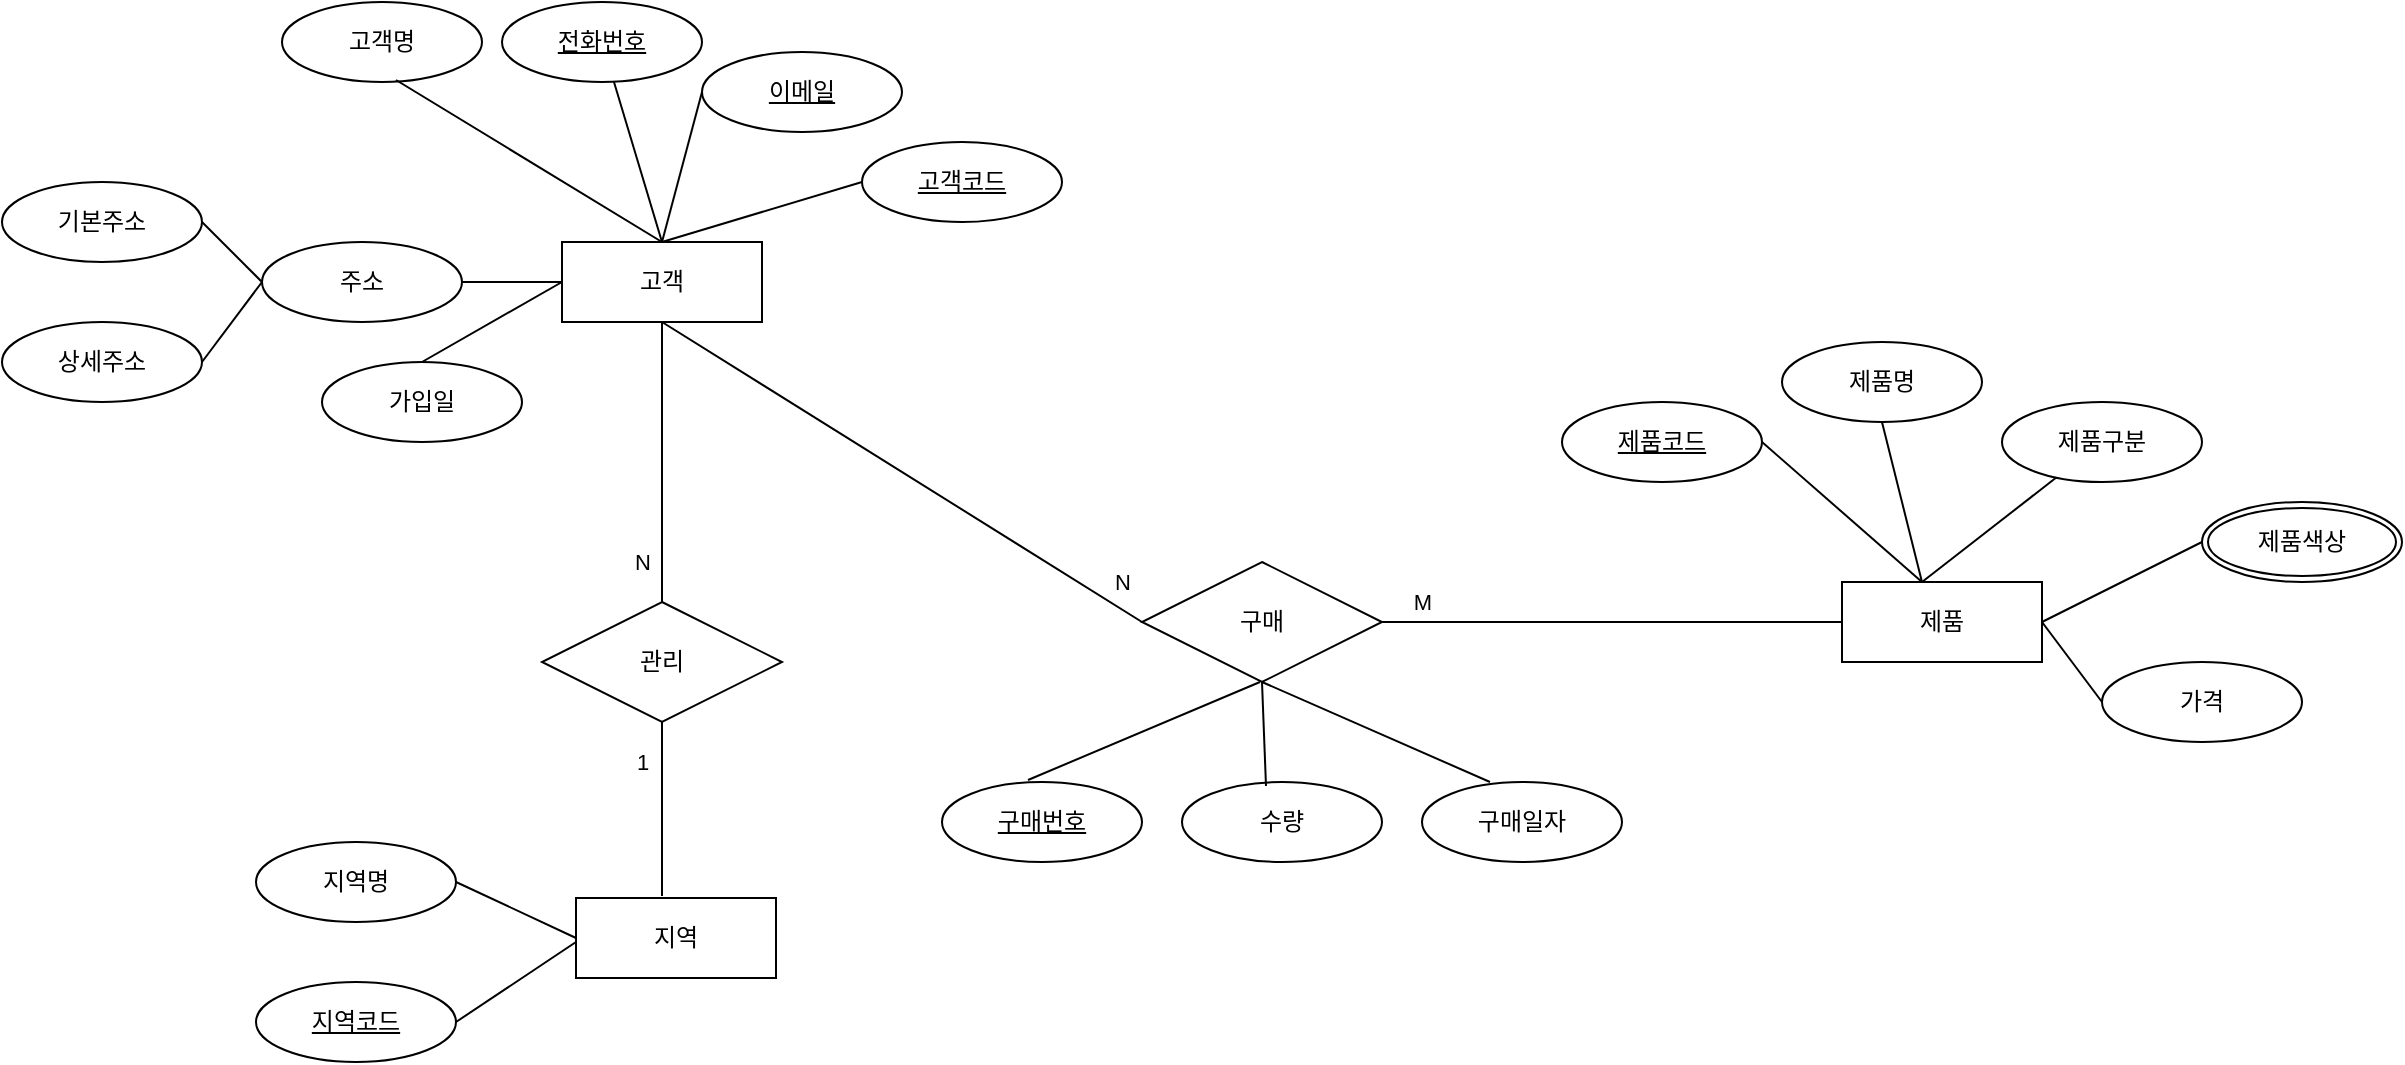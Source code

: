 <mxfile version="24.2.1" type="github" pages="2">
  <diagram name="페이지-1" id="1aPYO_RIB30yZhZSaLx6">
    <mxGraphModel dx="1362" dy="746" grid="1" gridSize="10" guides="1" tooltips="1" connect="1" arrows="1" fold="1" page="1" pageScale="1" pageWidth="827" pageHeight="1169" math="0" shadow="0">
      <root>
        <mxCell id="0" />
        <mxCell id="1" parent="0" />
        <mxCell id="HR3M8qsXZiuAjFGRO_up-1" value="고객" style="whiteSpace=wrap;html=1;align=center;" vertex="1" parent="1">
          <mxGeometry x="340" y="640" width="100" height="40" as="geometry" />
        </mxCell>
        <mxCell id="HR3M8qsXZiuAjFGRO_up-2" value="고객명" style="ellipse;whiteSpace=wrap;html=1;align=center;" vertex="1" parent="1">
          <mxGeometry x="200" y="520" width="100" height="40" as="geometry" />
        </mxCell>
        <mxCell id="HR3M8qsXZiuAjFGRO_up-3" value="" style="endArrow=none;html=1;rounded=0;exitX=0.57;exitY=0.975;exitDx=0;exitDy=0;exitPerimeter=0;" edge="1" parent="1" source="HR3M8qsXZiuAjFGRO_up-2">
          <mxGeometry relative="1" as="geometry">
            <mxPoint x="500" y="680" as="sourcePoint" />
            <mxPoint x="390" y="640" as="targetPoint" />
          </mxGeometry>
        </mxCell>
        <mxCell id="HR3M8qsXZiuAjFGRO_up-4" value="전화번호" style="ellipse;whiteSpace=wrap;html=1;align=center;fontStyle=4;" vertex="1" parent="1">
          <mxGeometry x="310" y="520" width="100" height="40" as="geometry" />
        </mxCell>
        <mxCell id="HR3M8qsXZiuAjFGRO_up-5" value="" style="endArrow=none;html=1;rounded=0;entryX=0.5;entryY=0;entryDx=0;entryDy=0;" edge="1" parent="1" source="HR3M8qsXZiuAjFGRO_up-4" target="HR3M8qsXZiuAjFGRO_up-1">
          <mxGeometry relative="1" as="geometry">
            <mxPoint x="367" y="594" as="sourcePoint" />
            <mxPoint x="391" y="650" as="targetPoint" />
          </mxGeometry>
        </mxCell>
        <mxCell id="HR3M8qsXZiuAjFGRO_up-6" value="이메일" style="ellipse;whiteSpace=wrap;html=1;align=center;fontStyle=4;" vertex="1" parent="1">
          <mxGeometry x="410" y="545" width="100" height="40" as="geometry" />
        </mxCell>
        <mxCell id="HR3M8qsXZiuAjFGRO_up-7" value="" style="endArrow=none;html=1;rounded=0;exitX=0;exitY=0.5;exitDx=0;exitDy=0;" edge="1" parent="1" source="HR3M8qsXZiuAjFGRO_up-6">
          <mxGeometry relative="1" as="geometry">
            <mxPoint x="426" y="614" as="sourcePoint" />
            <mxPoint x="390" y="640" as="targetPoint" />
          </mxGeometry>
        </mxCell>
        <mxCell id="HR3M8qsXZiuAjFGRO_up-8" value="고객코드" style="ellipse;whiteSpace=wrap;html=1;align=center;fontStyle=4;" vertex="1" parent="1">
          <mxGeometry x="490" y="590" width="100" height="40" as="geometry" />
        </mxCell>
        <mxCell id="HR3M8qsXZiuAjFGRO_up-9" value="" style="endArrow=none;html=1;rounded=0;entryX=0.5;entryY=0;entryDx=0;entryDy=0;exitX=0;exitY=0.5;exitDx=0;exitDy=0;" edge="1" parent="1" source="HR3M8qsXZiuAjFGRO_up-8" target="HR3M8qsXZiuAjFGRO_up-1">
          <mxGeometry relative="1" as="geometry">
            <mxPoint x="490" y="620" as="sourcePoint" />
            <mxPoint x="416" y="649" as="targetPoint" />
          </mxGeometry>
        </mxCell>
        <mxCell id="HR3M8qsXZiuAjFGRO_up-10" value="주소" style="ellipse;whiteSpace=wrap;html=1;align=center;" vertex="1" parent="1">
          <mxGeometry x="190" y="640" width="100" height="40" as="geometry" />
        </mxCell>
        <mxCell id="HR3M8qsXZiuAjFGRO_up-11" value="" style="endArrow=none;html=1;rounded=0;exitX=1;exitY=0.5;exitDx=0;exitDy=0;entryX=0;entryY=0.5;entryDx=0;entryDy=0;" edge="1" parent="1" source="HR3M8qsXZiuAjFGRO_up-10" target="HR3M8qsXZiuAjFGRO_up-1">
          <mxGeometry relative="1" as="geometry">
            <mxPoint x="337" y="614" as="sourcePoint" />
            <mxPoint x="378" y="650" as="targetPoint" />
          </mxGeometry>
        </mxCell>
        <mxCell id="HR3M8qsXZiuAjFGRO_up-12" value="기본주소" style="ellipse;whiteSpace=wrap;html=1;align=center;" vertex="1" parent="1">
          <mxGeometry x="60" y="610" width="100" height="40" as="geometry" />
        </mxCell>
        <mxCell id="HR3M8qsXZiuAjFGRO_up-13" value="상세주소" style="ellipse;whiteSpace=wrap;html=1;align=center;" vertex="1" parent="1">
          <mxGeometry x="60" y="680" width="100" height="40" as="geometry" />
        </mxCell>
        <mxCell id="HR3M8qsXZiuAjFGRO_up-14" value="" style="endArrow=none;html=1;rounded=0;entryX=0;entryY=0.5;entryDx=0;entryDy=0;exitX=1;exitY=0.5;exitDx=0;exitDy=0;" edge="1" parent="1" source="HR3M8qsXZiuAjFGRO_up-13" target="HR3M8qsXZiuAjFGRO_up-10">
          <mxGeometry relative="1" as="geometry">
            <mxPoint x="120" y="710" as="sourcePoint" />
            <mxPoint x="200" y="660" as="targetPoint" />
          </mxGeometry>
        </mxCell>
        <mxCell id="HR3M8qsXZiuAjFGRO_up-15" value="" style="endArrow=none;html=1;rounded=0;exitX=1;exitY=0.5;exitDx=0;exitDy=0;" edge="1" parent="1" source="HR3M8qsXZiuAjFGRO_up-12">
          <mxGeometry relative="1" as="geometry">
            <mxPoint x="170" y="650" as="sourcePoint" />
            <mxPoint x="190" y="660" as="targetPoint" />
          </mxGeometry>
        </mxCell>
        <mxCell id="HR3M8qsXZiuAjFGRO_up-17" value="가입일" style="ellipse;whiteSpace=wrap;html=1;align=center;" vertex="1" parent="1">
          <mxGeometry x="220" y="700" width="100" height="40" as="geometry" />
        </mxCell>
        <mxCell id="HR3M8qsXZiuAjFGRO_up-18" value="" style="endArrow=none;html=1;rounded=0;exitX=0.5;exitY=0;exitDx=0;exitDy=0;" edge="1" parent="1" source="HR3M8qsXZiuAjFGRO_up-17">
          <mxGeometry relative="1" as="geometry">
            <mxPoint x="300" y="670" as="sourcePoint" />
            <mxPoint x="340" y="660" as="targetPoint" />
          </mxGeometry>
        </mxCell>
        <mxCell id="HR3M8qsXZiuAjFGRO_up-21" value="지역" style="whiteSpace=wrap;html=1;align=center;" vertex="1" parent="1">
          <mxGeometry x="347" y="968" width="100" height="40" as="geometry" />
        </mxCell>
        <mxCell id="HR3M8qsXZiuAjFGRO_up-22" value="지역명" style="ellipse;whiteSpace=wrap;html=1;align=center;" vertex="1" parent="1">
          <mxGeometry x="187" y="940" width="100" height="40" as="geometry" />
        </mxCell>
        <mxCell id="HR3M8qsXZiuAjFGRO_up-23" value="" style="endArrow=none;html=1;rounded=0;exitX=0;exitY=0.5;exitDx=0;exitDy=0;entryX=1;entryY=0.5;entryDx=0;entryDy=0;" edge="1" parent="1" source="HR3M8qsXZiuAjFGRO_up-21" target="HR3M8qsXZiuAjFGRO_up-22">
          <mxGeometry relative="1" as="geometry">
            <mxPoint x="436" y="860" as="sourcePoint" />
            <mxPoint x="417" y="810" as="targetPoint" />
          </mxGeometry>
        </mxCell>
        <mxCell id="HR3M8qsXZiuAjFGRO_up-24" value="지역코드" style="ellipse;whiteSpace=wrap;html=1;align=center;fontStyle=4;" vertex="1" parent="1">
          <mxGeometry x="187" y="1010" width="100" height="40" as="geometry" />
        </mxCell>
        <mxCell id="HR3M8qsXZiuAjFGRO_up-25" value="" style="endArrow=none;html=1;rounded=0;entryX=1;entryY=0.5;entryDx=0;entryDy=0;" edge="1" parent="1" target="HR3M8qsXZiuAjFGRO_up-24">
          <mxGeometry relative="1" as="geometry">
            <mxPoint x="347" y="990" as="sourcePoint" />
            <mxPoint x="277" y="1030" as="targetPoint" />
          </mxGeometry>
        </mxCell>
        <mxCell id="HR3M8qsXZiuAjFGRO_up-26" value="제품" style="whiteSpace=wrap;html=1;align=center;" vertex="1" parent="1">
          <mxGeometry x="980" y="810" width="100" height="40" as="geometry" />
        </mxCell>
        <mxCell id="HR3M8qsXZiuAjFGRO_up-27" value="제품명" style="ellipse;whiteSpace=wrap;html=1;align=center;" vertex="1" parent="1">
          <mxGeometry x="950" y="690" width="100" height="40" as="geometry" />
        </mxCell>
        <mxCell id="HR3M8qsXZiuAjFGRO_up-28" value="" style="endArrow=none;html=1;rounded=0;entryX=0.5;entryY=1;entryDx=0;entryDy=0;" edge="1" parent="1" target="HR3M8qsXZiuAjFGRO_up-27">
          <mxGeometry relative="1" as="geometry">
            <mxPoint x="1020" y="810" as="sourcePoint" />
            <mxPoint x="1050" y="640" as="targetPoint" />
          </mxGeometry>
        </mxCell>
        <mxCell id="HR3M8qsXZiuAjFGRO_up-29" value="제품코드" style="ellipse;whiteSpace=wrap;html=1;align=center;fontStyle=4;" vertex="1" parent="1">
          <mxGeometry x="840" y="720" width="100" height="40" as="geometry" />
        </mxCell>
        <mxCell id="HR3M8qsXZiuAjFGRO_up-30" value="" style="endArrow=none;html=1;rounded=0;entryX=1;entryY=0.5;entryDx=0;entryDy=0;" edge="1" parent="1" target="HR3M8qsXZiuAjFGRO_up-29">
          <mxGeometry relative="1" as="geometry">
            <mxPoint x="1020" y="810" as="sourcePoint" />
            <mxPoint x="910" y="860" as="targetPoint" />
          </mxGeometry>
        </mxCell>
        <mxCell id="HR3M8qsXZiuAjFGRO_up-31" value="제품구분" style="ellipse;whiteSpace=wrap;html=1;align=center;" vertex="1" parent="1">
          <mxGeometry x="1060" y="720" width="100" height="40" as="geometry" />
        </mxCell>
        <mxCell id="HR3M8qsXZiuAjFGRO_up-32" value="" style="endArrow=none;html=1;rounded=0;" edge="1" parent="1" target="HR3M8qsXZiuAjFGRO_up-31">
          <mxGeometry relative="1" as="geometry">
            <mxPoint x="1020" y="810" as="sourcePoint" />
            <mxPoint x="1010" y="740" as="targetPoint" />
          </mxGeometry>
        </mxCell>
        <mxCell id="HR3M8qsXZiuAjFGRO_up-33" value="제품색상" style="ellipse;shape=doubleEllipse;margin=3;whiteSpace=wrap;html=1;align=center;" vertex="1" parent="1">
          <mxGeometry x="1160" y="770" width="100" height="40" as="geometry" />
        </mxCell>
        <mxCell id="HR3M8qsXZiuAjFGRO_up-34" value="" style="endArrow=none;html=1;rounded=0;entryX=0;entryY=0.5;entryDx=0;entryDy=0;" edge="1" parent="1" target="HR3M8qsXZiuAjFGRO_up-33">
          <mxGeometry relative="1" as="geometry">
            <mxPoint x="1080" y="830" as="sourcePoint" />
            <mxPoint x="1097" y="768" as="targetPoint" />
          </mxGeometry>
        </mxCell>
        <mxCell id="HR3M8qsXZiuAjFGRO_up-35" value="가격" style="ellipse;whiteSpace=wrap;html=1;align=center;" vertex="1" parent="1">
          <mxGeometry x="1110" y="850" width="100" height="40" as="geometry" />
        </mxCell>
        <mxCell id="HR3M8qsXZiuAjFGRO_up-36" value="" style="endArrow=none;html=1;rounded=0;entryX=0;entryY=0.5;entryDx=0;entryDy=0;exitX=1;exitY=0.5;exitDx=0;exitDy=0;" edge="1" parent="1" source="HR3M8qsXZiuAjFGRO_up-26" target="HR3M8qsXZiuAjFGRO_up-35">
          <mxGeometry relative="1" as="geometry">
            <mxPoint x="1090" y="830" as="sourcePoint" />
            <mxPoint x="1170" y="800" as="targetPoint" />
          </mxGeometry>
        </mxCell>
        <mxCell id="HR3M8qsXZiuAjFGRO_up-38" value="" style="endArrow=none;html=1;rounded=0;exitX=0;exitY=0.5;exitDx=0;exitDy=0;" edge="1" parent="1" source="HR3M8qsXZiuAjFGRO_up-46">
          <mxGeometry relative="1" as="geometry">
            <mxPoint x="470" y="710" as="sourcePoint" />
            <mxPoint x="390" y="680" as="targetPoint" />
          </mxGeometry>
        </mxCell>
        <mxCell id="HR3M8qsXZiuAjFGRO_up-53" value="N" style="edgeLabel;html=1;align=center;verticalAlign=middle;resizable=0;points=[];" vertex="1" connectable="0" parent="HR3M8qsXZiuAjFGRO_up-38">
          <mxGeometry x="-0.453" y="-1" relative="1" as="geometry">
            <mxPoint x="55" y="22" as="offset" />
          </mxGeometry>
        </mxCell>
        <mxCell id="HR3M8qsXZiuAjFGRO_up-40" value="" style="endArrow=none;html=1;rounded=0;entryX=1;entryY=0.5;entryDx=0;entryDy=0;exitX=0;exitY=0.5;exitDx=0;exitDy=0;" edge="1" parent="1" target="HR3M8qsXZiuAjFGRO_up-46" source="HR3M8qsXZiuAjFGRO_up-26">
          <mxGeometry relative="1" as="geometry">
            <mxPoint x="960" y="860" as="sourcePoint" />
            <mxPoint x="1025" y="900" as="targetPoint" />
          </mxGeometry>
        </mxCell>
        <mxCell id="HR3M8qsXZiuAjFGRO_up-54" value="M" style="edgeLabel;html=1;align=center;verticalAlign=middle;resizable=0;points=[];" vertex="1" connectable="0" parent="HR3M8qsXZiuAjFGRO_up-40">
          <mxGeometry x="-0.026" y="-1" relative="1" as="geometry">
            <mxPoint x="-98" y="-9" as="offset" />
          </mxGeometry>
        </mxCell>
        <mxCell id="HR3M8qsXZiuAjFGRO_up-41" value="관리" style="shape=rhombus;perimeter=rhombusPerimeter;whiteSpace=wrap;html=1;align=center;" vertex="1" parent="1">
          <mxGeometry x="330" y="820" width="120" height="60" as="geometry" />
        </mxCell>
        <mxCell id="HR3M8qsXZiuAjFGRO_up-42" value="" style="endArrow=none;html=1;rounded=0;exitX=0.5;exitY=0;exitDx=0;exitDy=0;" edge="1" parent="1" source="HR3M8qsXZiuAjFGRO_up-41">
          <mxGeometry relative="1" as="geometry">
            <mxPoint x="279" y="780" as="sourcePoint" />
            <mxPoint x="390" y="680" as="targetPoint" />
          </mxGeometry>
        </mxCell>
        <mxCell id="HR3M8qsXZiuAjFGRO_up-44" value="N" style="edgeLabel;html=1;align=center;verticalAlign=middle;resizable=0;points=[];" vertex="1" connectable="0" parent="HR3M8qsXZiuAjFGRO_up-42">
          <mxGeometry x="-0.286" y="-2" relative="1" as="geometry">
            <mxPoint x="-12" y="30" as="offset" />
          </mxGeometry>
        </mxCell>
        <mxCell id="HR3M8qsXZiuAjFGRO_up-43" value="" style="endArrow=none;html=1;rounded=0;exitX=0.5;exitY=1;exitDx=0;exitDy=0;" edge="1" parent="1" source="HR3M8qsXZiuAjFGRO_up-41">
          <mxGeometry relative="1" as="geometry">
            <mxPoint x="400" y="830" as="sourcePoint" />
            <mxPoint x="390" y="967" as="targetPoint" />
          </mxGeometry>
        </mxCell>
        <mxCell id="HR3M8qsXZiuAjFGRO_up-45" value="1" style="edgeLabel;html=1;align=center;verticalAlign=middle;resizable=0;points=[];" vertex="1" connectable="0" parent="HR3M8qsXZiuAjFGRO_up-43">
          <mxGeometry x="0.218" y="2" relative="1" as="geometry">
            <mxPoint x="-12" y="-33" as="offset" />
          </mxGeometry>
        </mxCell>
        <mxCell id="HR3M8qsXZiuAjFGRO_up-46" value="구매" style="shape=rhombus;perimeter=rhombusPerimeter;whiteSpace=wrap;html=1;align=center;" vertex="1" parent="1">
          <mxGeometry x="630" y="800" width="120" height="60" as="geometry" />
        </mxCell>
        <mxCell id="HR3M8qsXZiuAjFGRO_up-47" value="구매번호" style="ellipse;whiteSpace=wrap;html=1;align=center;fontStyle=4;" vertex="1" parent="1">
          <mxGeometry x="530" y="910" width="100" height="40" as="geometry" />
        </mxCell>
        <mxCell id="HR3M8qsXZiuAjFGRO_up-48" value="수량" style="ellipse;whiteSpace=wrap;html=1;align=center;" vertex="1" parent="1">
          <mxGeometry x="650" y="910" width="100" height="40" as="geometry" />
        </mxCell>
        <mxCell id="HR3M8qsXZiuAjFGRO_up-49" value="구매일자" style="ellipse;whiteSpace=wrap;html=1;align=center;" vertex="1" parent="1">
          <mxGeometry x="770" y="910" width="100" height="40" as="geometry" />
        </mxCell>
        <mxCell id="HR3M8qsXZiuAjFGRO_up-50" value="" style="endArrow=none;html=1;rounded=0;entryX=0.43;entryY=-0.025;entryDx=0;entryDy=0;exitX=0.43;exitY=1.025;exitDx=0;exitDy=0;exitPerimeter=0;entryPerimeter=0;" edge="1" parent="1" target="HR3M8qsXZiuAjFGRO_up-47">
          <mxGeometry relative="1" as="geometry">
            <mxPoint x="689" y="860" as="sourcePoint" />
            <mxPoint x="691" y="909" as="targetPoint" />
          </mxGeometry>
        </mxCell>
        <mxCell id="HR3M8qsXZiuAjFGRO_up-51" value="" style="endArrow=none;html=1;rounded=0;entryX=0.42;entryY=0.05;entryDx=0;entryDy=0;entryPerimeter=0;" edge="1" parent="1" target="HR3M8qsXZiuAjFGRO_up-48">
          <mxGeometry relative="1" as="geometry">
            <mxPoint x="690" y="860" as="sourcePoint" />
            <mxPoint x="583" y="919" as="targetPoint" />
          </mxGeometry>
        </mxCell>
        <mxCell id="HR3M8qsXZiuAjFGRO_up-52" value="" style="endArrow=none;html=1;rounded=0;entryX=0.34;entryY=0;entryDx=0;entryDy=0;entryPerimeter=0;exitX=0.5;exitY=1;exitDx=0;exitDy=0;" edge="1" parent="1" source="HR3M8qsXZiuAjFGRO_up-46" target="HR3M8qsXZiuAjFGRO_up-49">
          <mxGeometry relative="1" as="geometry">
            <mxPoint x="700" y="870" as="sourcePoint" />
            <mxPoint x="702" y="922" as="targetPoint" />
          </mxGeometry>
        </mxCell>
      </root>
    </mxGraphModel>
  </diagram>
  <diagram id="ngYb8ji2oBXyy5AnBgQ6" name="페이지-2">
    <mxGraphModel dx="1362" dy="746" grid="1" gridSize="10" guides="1" tooltips="1" connect="1" arrows="1" fold="1" page="1" pageScale="1" pageWidth="827" pageHeight="1169" math="0" shadow="0">
      <root>
        <mxCell id="0" />
        <mxCell id="1" parent="0" />
        <mxCell id="t9RVJwqM5BYAtu6epP-2-1" value="고객" style="shape=table;startSize=30;container=1;collapsible=1;childLayout=tableLayout;fixedRows=1;rowLines=0;fontStyle=1;align=center;resizeLast=1;html=1;" vertex="1" parent="1">
          <mxGeometry x="10" y="280" width="180" height="270" as="geometry" />
        </mxCell>
        <mxCell id="t9RVJwqM5BYAtu6epP-2-2" value="" style="shape=tableRow;horizontal=0;startSize=0;swimlaneHead=0;swimlaneBody=0;fillColor=none;collapsible=0;dropTarget=0;points=[[0,0.5],[1,0.5]];portConstraint=eastwest;top=0;left=0;right=0;bottom=1;" vertex="1" parent="t9RVJwqM5BYAtu6epP-2-1">
          <mxGeometry y="30" width="180" height="30" as="geometry" />
        </mxCell>
        <mxCell id="t9RVJwqM5BYAtu6epP-2-3" value="PK" style="shape=partialRectangle;connectable=0;fillColor=none;top=0;left=0;bottom=0;right=0;fontStyle=1;overflow=hidden;whiteSpace=wrap;html=1;" vertex="1" parent="t9RVJwqM5BYAtu6epP-2-2">
          <mxGeometry width="30" height="30" as="geometry">
            <mxRectangle width="30" height="30" as="alternateBounds" />
          </mxGeometry>
        </mxCell>
        <mxCell id="t9RVJwqM5BYAtu6epP-2-4" value="고객코드" style="shape=partialRectangle;connectable=0;fillColor=none;top=0;left=0;bottom=0;right=0;align=left;spacingLeft=6;fontStyle=5;overflow=hidden;whiteSpace=wrap;html=1;" vertex="1" parent="t9RVJwqM5BYAtu6epP-2-2">
          <mxGeometry x="30" width="150" height="30" as="geometry">
            <mxRectangle width="150" height="30" as="alternateBounds" />
          </mxGeometry>
        </mxCell>
        <mxCell id="2GR09hkxJIDoWcTJYJ-M-26" value="" style="shape=tableRow;horizontal=0;startSize=0;swimlaneHead=0;swimlaneBody=0;fillColor=none;collapsible=0;dropTarget=0;points=[[0,0.5],[1,0.5]];portConstraint=eastwest;top=0;left=0;right=0;bottom=1;swimlaneLine=1;strokeColor=default;" vertex="1" parent="t9RVJwqM5BYAtu6epP-2-1">
          <mxGeometry y="60" width="180" height="30" as="geometry" />
        </mxCell>
        <mxCell id="2GR09hkxJIDoWcTJYJ-M-27" value="FK" style="shape=partialRectangle;connectable=0;fillColor=none;top=0;left=0;bottom=0;right=0;fontStyle=1;overflow=hidden;whiteSpace=wrap;html=1;" vertex="1" parent="2GR09hkxJIDoWcTJYJ-M-26">
          <mxGeometry width="30" height="30" as="geometry">
            <mxRectangle width="30" height="30" as="alternateBounds" />
          </mxGeometry>
        </mxCell>
        <mxCell id="2GR09hkxJIDoWcTJYJ-M-28" value="지역코드" style="shape=partialRectangle;connectable=0;fillColor=none;top=0;left=0;bottom=0;right=0;align=left;spacingLeft=6;fontStyle=5;overflow=hidden;whiteSpace=wrap;html=1;" vertex="1" parent="2GR09hkxJIDoWcTJYJ-M-26">
          <mxGeometry x="30" width="150" height="30" as="geometry">
            <mxRectangle width="150" height="30" as="alternateBounds" />
          </mxGeometry>
        </mxCell>
        <mxCell id="t9RVJwqM5BYAtu6epP-2-5" value="" style="shape=tableRow;horizontal=0;startSize=0;swimlaneHead=0;swimlaneBody=0;fillColor=none;collapsible=0;dropTarget=0;points=[[0,0.5],[1,0.5]];portConstraint=eastwest;top=0;left=0;right=0;bottom=0;" vertex="1" parent="t9RVJwqM5BYAtu6epP-2-1">
          <mxGeometry y="90" width="180" height="30" as="geometry" />
        </mxCell>
        <mxCell id="t9RVJwqM5BYAtu6epP-2-6" value="" style="shape=partialRectangle;connectable=0;fillColor=none;top=0;left=0;bottom=0;right=0;editable=1;overflow=hidden;whiteSpace=wrap;html=1;" vertex="1" parent="t9RVJwqM5BYAtu6epP-2-5">
          <mxGeometry width="30" height="30" as="geometry">
            <mxRectangle width="30" height="30" as="alternateBounds" />
          </mxGeometry>
        </mxCell>
        <mxCell id="t9RVJwqM5BYAtu6epP-2-7" value="고객이름" style="shape=partialRectangle;connectable=0;fillColor=none;top=0;left=0;bottom=0;right=0;align=left;spacingLeft=6;overflow=hidden;whiteSpace=wrap;html=1;" vertex="1" parent="t9RVJwqM5BYAtu6epP-2-5">
          <mxGeometry x="30" width="150" height="30" as="geometry">
            <mxRectangle width="150" height="30" as="alternateBounds" />
          </mxGeometry>
        </mxCell>
        <mxCell id="t9RVJwqM5BYAtu6epP-2-8" value="" style="shape=tableRow;horizontal=0;startSize=0;swimlaneHead=0;swimlaneBody=0;fillColor=none;collapsible=0;dropTarget=0;points=[[0,0.5],[1,0.5]];portConstraint=eastwest;top=0;left=0;right=0;bottom=0;" vertex="1" parent="t9RVJwqM5BYAtu6epP-2-1">
          <mxGeometry y="120" width="180" height="30" as="geometry" />
        </mxCell>
        <mxCell id="t9RVJwqM5BYAtu6epP-2-9" value="" style="shape=partialRectangle;connectable=0;fillColor=none;top=0;left=0;bottom=0;right=0;editable=1;overflow=hidden;whiteSpace=wrap;html=1;" vertex="1" parent="t9RVJwqM5BYAtu6epP-2-8">
          <mxGeometry width="30" height="30" as="geometry">
            <mxRectangle width="30" height="30" as="alternateBounds" />
          </mxGeometry>
        </mxCell>
        <mxCell id="t9RVJwqM5BYAtu6epP-2-10" value="전화번호" style="shape=partialRectangle;connectable=0;fillColor=none;top=0;left=0;bottom=0;right=0;align=left;spacingLeft=6;overflow=hidden;whiteSpace=wrap;html=1;" vertex="1" parent="t9RVJwqM5BYAtu6epP-2-8">
          <mxGeometry x="30" width="150" height="30" as="geometry">
            <mxRectangle width="150" height="30" as="alternateBounds" />
          </mxGeometry>
        </mxCell>
        <mxCell id="t9RVJwqM5BYAtu6epP-2-11" value="" style="shape=tableRow;horizontal=0;startSize=0;swimlaneHead=0;swimlaneBody=0;fillColor=none;collapsible=0;dropTarget=0;points=[[0,0.5],[1,0.5]];portConstraint=eastwest;top=0;left=0;right=0;bottom=0;" vertex="1" parent="t9RVJwqM5BYAtu6epP-2-1">
          <mxGeometry y="150" width="180" height="30" as="geometry" />
        </mxCell>
        <mxCell id="t9RVJwqM5BYAtu6epP-2-12" value="" style="shape=partialRectangle;connectable=0;fillColor=none;top=0;left=0;bottom=0;right=0;editable=1;overflow=hidden;whiteSpace=wrap;html=1;" vertex="1" parent="t9RVJwqM5BYAtu6epP-2-11">
          <mxGeometry width="30" height="30" as="geometry">
            <mxRectangle width="30" height="30" as="alternateBounds" />
          </mxGeometry>
        </mxCell>
        <mxCell id="t9RVJwqM5BYAtu6epP-2-13" value="이메일" style="shape=partialRectangle;connectable=0;fillColor=none;top=0;left=0;bottom=0;right=0;align=left;spacingLeft=6;overflow=hidden;whiteSpace=wrap;html=1;" vertex="1" parent="t9RVJwqM5BYAtu6epP-2-11">
          <mxGeometry x="30" width="150" height="30" as="geometry">
            <mxRectangle width="150" height="30" as="alternateBounds" />
          </mxGeometry>
        </mxCell>
        <mxCell id="t9RVJwqM5BYAtu6epP-2-27" value="" style="shape=tableRow;horizontal=0;startSize=0;swimlaneHead=0;swimlaneBody=0;fillColor=none;collapsible=0;dropTarget=0;points=[[0,0.5],[1,0.5]];portConstraint=eastwest;top=0;left=0;right=0;bottom=0;" vertex="1" parent="t9RVJwqM5BYAtu6epP-2-1">
          <mxGeometry y="180" width="180" height="30" as="geometry" />
        </mxCell>
        <mxCell id="t9RVJwqM5BYAtu6epP-2-28" value="" style="shape=partialRectangle;connectable=0;fillColor=none;top=0;left=0;bottom=0;right=0;editable=1;overflow=hidden;whiteSpace=wrap;html=1;" vertex="1" parent="t9RVJwqM5BYAtu6epP-2-27">
          <mxGeometry width="30" height="30" as="geometry">
            <mxRectangle width="30" height="30" as="alternateBounds" />
          </mxGeometry>
        </mxCell>
        <mxCell id="t9RVJwqM5BYAtu6epP-2-29" value="기본주소" style="shape=partialRectangle;connectable=0;fillColor=none;top=0;left=0;bottom=0;right=0;align=left;spacingLeft=6;overflow=hidden;whiteSpace=wrap;html=1;" vertex="1" parent="t9RVJwqM5BYAtu6epP-2-27">
          <mxGeometry x="30" width="150" height="30" as="geometry">
            <mxRectangle width="150" height="30" as="alternateBounds" />
          </mxGeometry>
        </mxCell>
        <mxCell id="t9RVJwqM5BYAtu6epP-2-30" value="" style="shape=tableRow;horizontal=0;startSize=0;swimlaneHead=0;swimlaneBody=0;fillColor=none;collapsible=0;dropTarget=0;points=[[0,0.5],[1,0.5]];portConstraint=eastwest;top=0;left=0;right=0;bottom=0;" vertex="1" parent="t9RVJwqM5BYAtu6epP-2-1">
          <mxGeometry y="210" width="180" height="30" as="geometry" />
        </mxCell>
        <mxCell id="t9RVJwqM5BYAtu6epP-2-31" value="" style="shape=partialRectangle;connectable=0;fillColor=none;top=0;left=0;bottom=0;right=0;editable=1;overflow=hidden;whiteSpace=wrap;html=1;" vertex="1" parent="t9RVJwqM5BYAtu6epP-2-30">
          <mxGeometry width="30" height="30" as="geometry">
            <mxRectangle width="30" height="30" as="alternateBounds" />
          </mxGeometry>
        </mxCell>
        <mxCell id="t9RVJwqM5BYAtu6epP-2-32" value="상세주소" style="shape=partialRectangle;connectable=0;fillColor=none;top=0;left=0;bottom=0;right=0;align=left;spacingLeft=6;overflow=hidden;whiteSpace=wrap;html=1;" vertex="1" parent="t9RVJwqM5BYAtu6epP-2-30">
          <mxGeometry x="30" width="150" height="30" as="geometry">
            <mxRectangle width="150" height="30" as="alternateBounds" />
          </mxGeometry>
        </mxCell>
        <mxCell id="t9RVJwqM5BYAtu6epP-2-33" value="" style="shape=tableRow;horizontal=0;startSize=0;swimlaneHead=0;swimlaneBody=0;fillColor=none;collapsible=0;dropTarget=0;points=[[0,0.5],[1,0.5]];portConstraint=eastwest;top=0;left=0;right=0;bottom=0;" vertex="1" parent="t9RVJwqM5BYAtu6epP-2-1">
          <mxGeometry y="240" width="180" height="30" as="geometry" />
        </mxCell>
        <mxCell id="t9RVJwqM5BYAtu6epP-2-34" value="" style="shape=partialRectangle;connectable=0;fillColor=none;top=0;left=0;bottom=0;right=0;editable=1;overflow=hidden;whiteSpace=wrap;html=1;" vertex="1" parent="t9RVJwqM5BYAtu6epP-2-33">
          <mxGeometry width="30" height="30" as="geometry">
            <mxRectangle width="30" height="30" as="alternateBounds" />
          </mxGeometry>
        </mxCell>
        <mxCell id="t9RVJwqM5BYAtu6epP-2-35" value="가입일" style="shape=partialRectangle;connectable=0;fillColor=none;top=0;left=0;bottom=0;right=0;align=left;spacingLeft=6;overflow=hidden;whiteSpace=wrap;html=1;" vertex="1" parent="t9RVJwqM5BYAtu6epP-2-33">
          <mxGeometry x="30" width="150" height="30" as="geometry">
            <mxRectangle width="150" height="30" as="alternateBounds" />
          </mxGeometry>
        </mxCell>
        <mxCell id="Buab4QLXIiIC9qeDKUI4-1" value="제품" style="shape=table;startSize=30;container=1;collapsible=1;childLayout=tableLayout;fixedRows=1;rowLines=0;fontStyle=1;align=center;resizeLast=1;html=1;" vertex="1" parent="1">
          <mxGeometry x="647" y="280" width="180" height="150" as="geometry" />
        </mxCell>
        <mxCell id="Buab4QLXIiIC9qeDKUI4-2" value="" style="shape=tableRow;horizontal=0;startSize=0;swimlaneHead=0;swimlaneBody=0;fillColor=none;collapsible=0;dropTarget=0;points=[[0,0.5],[1,0.5]];portConstraint=eastwest;top=0;left=0;right=0;bottom=1;" vertex="1" parent="Buab4QLXIiIC9qeDKUI4-1">
          <mxGeometry y="30" width="180" height="30" as="geometry" />
        </mxCell>
        <mxCell id="Buab4QLXIiIC9qeDKUI4-3" value="PK" style="shape=partialRectangle;connectable=0;fillColor=none;top=0;left=0;bottom=0;right=0;fontStyle=1;overflow=hidden;whiteSpace=wrap;html=1;" vertex="1" parent="Buab4QLXIiIC9qeDKUI4-2">
          <mxGeometry width="30" height="30" as="geometry">
            <mxRectangle width="30" height="30" as="alternateBounds" />
          </mxGeometry>
        </mxCell>
        <mxCell id="Buab4QLXIiIC9qeDKUI4-4" value="제품코드" style="shape=partialRectangle;connectable=0;fillColor=none;top=0;left=0;bottom=0;right=0;align=left;spacingLeft=6;fontStyle=5;overflow=hidden;whiteSpace=wrap;html=1;" vertex="1" parent="Buab4QLXIiIC9qeDKUI4-2">
          <mxGeometry x="30" width="150" height="30" as="geometry">
            <mxRectangle width="150" height="30" as="alternateBounds" />
          </mxGeometry>
        </mxCell>
        <mxCell id="Buab4QLXIiIC9qeDKUI4-5" value="" style="shape=tableRow;horizontal=0;startSize=0;swimlaneHead=0;swimlaneBody=0;fillColor=none;collapsible=0;dropTarget=0;points=[[0,0.5],[1,0.5]];portConstraint=eastwest;top=0;left=0;right=0;bottom=0;" vertex="1" parent="Buab4QLXIiIC9qeDKUI4-1">
          <mxGeometry y="60" width="180" height="30" as="geometry" />
        </mxCell>
        <mxCell id="Buab4QLXIiIC9qeDKUI4-6" value="" style="shape=partialRectangle;connectable=0;fillColor=none;top=0;left=0;bottom=0;right=0;editable=1;overflow=hidden;whiteSpace=wrap;html=1;" vertex="1" parent="Buab4QLXIiIC9qeDKUI4-5">
          <mxGeometry width="30" height="30" as="geometry">
            <mxRectangle width="30" height="30" as="alternateBounds" />
          </mxGeometry>
        </mxCell>
        <mxCell id="Buab4QLXIiIC9qeDKUI4-7" value="제품명" style="shape=partialRectangle;connectable=0;fillColor=none;top=0;left=0;bottom=0;right=0;align=left;spacingLeft=6;overflow=hidden;whiteSpace=wrap;html=1;" vertex="1" parent="Buab4QLXIiIC9qeDKUI4-5">
          <mxGeometry x="30" width="150" height="30" as="geometry">
            <mxRectangle width="150" height="30" as="alternateBounds" />
          </mxGeometry>
        </mxCell>
        <mxCell id="Buab4QLXIiIC9qeDKUI4-8" value="" style="shape=tableRow;horizontal=0;startSize=0;swimlaneHead=0;swimlaneBody=0;fillColor=none;collapsible=0;dropTarget=0;points=[[0,0.5],[1,0.5]];portConstraint=eastwest;top=0;left=0;right=0;bottom=0;" vertex="1" parent="Buab4QLXIiIC9qeDKUI4-1">
          <mxGeometry y="90" width="180" height="30" as="geometry" />
        </mxCell>
        <mxCell id="Buab4QLXIiIC9qeDKUI4-9" value="" style="shape=partialRectangle;connectable=0;fillColor=none;top=0;left=0;bottom=0;right=0;editable=1;overflow=hidden;whiteSpace=wrap;html=1;" vertex="1" parent="Buab4QLXIiIC9qeDKUI4-8">
          <mxGeometry width="30" height="30" as="geometry">
            <mxRectangle width="30" height="30" as="alternateBounds" />
          </mxGeometry>
        </mxCell>
        <mxCell id="Buab4QLXIiIC9qeDKUI4-10" value="제품구분" style="shape=partialRectangle;connectable=0;fillColor=none;top=0;left=0;bottom=0;right=0;align=left;spacingLeft=6;overflow=hidden;whiteSpace=wrap;html=1;" vertex="1" parent="Buab4QLXIiIC9qeDKUI4-8">
          <mxGeometry x="30" width="150" height="30" as="geometry">
            <mxRectangle width="150" height="30" as="alternateBounds" />
          </mxGeometry>
        </mxCell>
        <mxCell id="1ipfzV6MKxvau4qVyxF9-1" value="" style="shape=tableRow;horizontal=0;startSize=0;swimlaneHead=0;swimlaneBody=0;fillColor=none;collapsible=0;dropTarget=0;points=[[0,0.5],[1,0.5]];portConstraint=eastwest;top=0;left=0;right=0;bottom=0;" vertex="1" parent="Buab4QLXIiIC9qeDKUI4-1">
          <mxGeometry y="120" width="180" height="30" as="geometry" />
        </mxCell>
        <mxCell id="1ipfzV6MKxvau4qVyxF9-2" value="" style="shape=partialRectangle;connectable=0;fillColor=none;top=0;left=0;bottom=0;right=0;editable=1;overflow=hidden;whiteSpace=wrap;html=1;" vertex="1" parent="1ipfzV6MKxvau4qVyxF9-1">
          <mxGeometry width="30" height="30" as="geometry">
            <mxRectangle width="30" height="30" as="alternateBounds" />
          </mxGeometry>
        </mxCell>
        <mxCell id="1ipfzV6MKxvau4qVyxF9-3" value="가격" style="shape=partialRectangle;connectable=0;fillColor=none;top=0;left=0;bottom=0;right=0;align=left;spacingLeft=6;overflow=hidden;whiteSpace=wrap;html=1;" vertex="1" parent="1ipfzV6MKxvau4qVyxF9-1">
          <mxGeometry x="30" width="150" height="30" as="geometry">
            <mxRectangle width="150" height="30" as="alternateBounds" />
          </mxGeometry>
        </mxCell>
        <mxCell id="BR2Rxwc7SEjRM27GYmlM-2" value="지역" style="shape=table;startSize=30;container=1;collapsible=1;childLayout=tableLayout;fixedRows=1;rowLines=0;fontStyle=1;align=center;resizeLast=1;html=1;" vertex="1" parent="1">
          <mxGeometry x="380" y="560" width="180" height="90" as="geometry" />
        </mxCell>
        <mxCell id="BR2Rxwc7SEjRM27GYmlM-3" value="" style="shape=tableRow;horizontal=0;startSize=0;swimlaneHead=0;swimlaneBody=0;fillColor=none;collapsible=0;dropTarget=0;points=[[0,0.5],[1,0.5]];portConstraint=eastwest;top=0;left=0;right=0;bottom=1;" vertex="1" parent="BR2Rxwc7SEjRM27GYmlM-2">
          <mxGeometry y="30" width="180" height="30" as="geometry" />
        </mxCell>
        <mxCell id="BR2Rxwc7SEjRM27GYmlM-4" value="PK" style="shape=partialRectangle;connectable=0;fillColor=none;top=0;left=0;bottom=0;right=0;fontStyle=1;overflow=hidden;whiteSpace=wrap;html=1;" vertex="1" parent="BR2Rxwc7SEjRM27GYmlM-3">
          <mxGeometry width="30" height="30" as="geometry">
            <mxRectangle width="30" height="30" as="alternateBounds" />
          </mxGeometry>
        </mxCell>
        <mxCell id="BR2Rxwc7SEjRM27GYmlM-5" value="지역코드" style="shape=partialRectangle;connectable=0;fillColor=none;top=0;left=0;bottom=0;right=0;align=left;spacingLeft=6;fontStyle=5;overflow=hidden;whiteSpace=wrap;html=1;" vertex="1" parent="BR2Rxwc7SEjRM27GYmlM-3">
          <mxGeometry x="30" width="150" height="30" as="geometry">
            <mxRectangle width="150" height="30" as="alternateBounds" />
          </mxGeometry>
        </mxCell>
        <mxCell id="BR2Rxwc7SEjRM27GYmlM-6" value="" style="shape=tableRow;horizontal=0;startSize=0;swimlaneHead=0;swimlaneBody=0;fillColor=none;collapsible=0;dropTarget=0;points=[[0,0.5],[1,0.5]];portConstraint=eastwest;top=0;left=0;right=0;bottom=0;" vertex="1" parent="BR2Rxwc7SEjRM27GYmlM-2">
          <mxGeometry y="60" width="180" height="30" as="geometry" />
        </mxCell>
        <mxCell id="BR2Rxwc7SEjRM27GYmlM-7" value="" style="shape=partialRectangle;connectable=0;fillColor=none;top=0;left=0;bottom=0;right=0;editable=1;overflow=hidden;whiteSpace=wrap;html=1;" vertex="1" parent="BR2Rxwc7SEjRM27GYmlM-6">
          <mxGeometry width="30" height="30" as="geometry">
            <mxRectangle width="30" height="30" as="alternateBounds" />
          </mxGeometry>
        </mxCell>
        <mxCell id="BR2Rxwc7SEjRM27GYmlM-8" value="지역명" style="shape=partialRectangle;connectable=0;fillColor=none;top=0;left=0;bottom=0;right=0;align=left;spacingLeft=6;overflow=hidden;whiteSpace=wrap;html=1;" vertex="1" parent="BR2Rxwc7SEjRM27GYmlM-6">
          <mxGeometry x="30" width="150" height="30" as="geometry">
            <mxRectangle width="150" height="30" as="alternateBounds" />
          </mxGeometry>
        </mxCell>
        <mxCell id="2GR09hkxJIDoWcTJYJ-M-1" value="구매" style="shape=table;startSize=30;container=1;collapsible=1;childLayout=tableLayout;fixedRows=1;rowLines=0;fontStyle=1;align=center;resizeLast=1;html=1;whiteSpace=wrap;strokeColor=default;swimlaneLine=1;" vertex="1" parent="1">
          <mxGeometry x="350" y="280" width="180" height="180" as="geometry" />
        </mxCell>
        <mxCell id="2GR09hkxJIDoWcTJYJ-M-2" value="" style="shape=tableRow;horizontal=0;startSize=0;swimlaneHead=0;swimlaneBody=0;fillColor=none;collapsible=0;dropTarget=0;points=[[0,0.5],[1,0.5]];portConstraint=eastwest;top=0;left=0;right=0;bottom=0;html=1;" vertex="1" parent="2GR09hkxJIDoWcTJYJ-M-1">
          <mxGeometry y="30" width="180" height="30" as="geometry" />
        </mxCell>
        <mxCell id="2GR09hkxJIDoWcTJYJ-M-3" value="PK" style="shape=partialRectangle;connectable=0;fillColor=none;top=0;left=0;bottom=0;right=0;fontStyle=1;overflow=hidden;html=1;whiteSpace=wrap;" vertex="1" parent="2GR09hkxJIDoWcTJYJ-M-2">
          <mxGeometry width="60" height="30" as="geometry">
            <mxRectangle width="60" height="30" as="alternateBounds" />
          </mxGeometry>
        </mxCell>
        <mxCell id="2GR09hkxJIDoWcTJYJ-M-4" value="구매번호" style="shape=partialRectangle;connectable=0;fillColor=none;top=0;left=0;bottom=0;right=0;align=left;spacingLeft=6;fontStyle=5;overflow=hidden;html=1;whiteSpace=wrap;" vertex="1" parent="2GR09hkxJIDoWcTJYJ-M-2">
          <mxGeometry x="60" width="120" height="30" as="geometry">
            <mxRectangle width="120" height="30" as="alternateBounds" />
          </mxGeometry>
        </mxCell>
        <mxCell id="2GR09hkxJIDoWcTJYJ-M-5" value="" style="shape=tableRow;horizontal=0;startSize=0;swimlaneHead=0;swimlaneBody=0;fillColor=none;collapsible=0;dropTarget=0;points=[[0,0.5],[1,0.5]];portConstraint=eastwest;top=0;left=0;right=0;bottom=1;html=1;swimlaneLine=1;" vertex="1" parent="2GR09hkxJIDoWcTJYJ-M-1">
          <mxGeometry y="60" width="180" height="30" as="geometry" />
        </mxCell>
        <mxCell id="2GR09hkxJIDoWcTJYJ-M-6" value="FK" style="shape=partialRectangle;connectable=0;fillColor=none;top=0;left=0;bottom=0;right=0;fontStyle=1;overflow=hidden;html=1;whiteSpace=wrap;" vertex="1" parent="2GR09hkxJIDoWcTJYJ-M-5">
          <mxGeometry width="60" height="30" as="geometry">
            <mxRectangle width="60" height="30" as="alternateBounds" />
          </mxGeometry>
        </mxCell>
        <mxCell id="2GR09hkxJIDoWcTJYJ-M-7" value="고객코드" style="shape=partialRectangle;connectable=0;fillColor=none;top=0;left=0;bottom=0;right=0;align=left;spacingLeft=6;fontStyle=5;overflow=hidden;html=1;whiteSpace=wrap;" vertex="1" parent="2GR09hkxJIDoWcTJYJ-M-5">
          <mxGeometry x="60" width="120" height="30" as="geometry">
            <mxRectangle width="120" height="30" as="alternateBounds" />
          </mxGeometry>
        </mxCell>
        <mxCell id="2GR09hkxJIDoWcTJYJ-M-23" value="" style="shape=tableRow;horizontal=0;startSize=0;swimlaneHead=0;swimlaneBody=0;fillColor=none;collapsible=0;dropTarget=0;points=[[0,0.5],[1,0.5]];portConstraint=eastwest;top=0;left=0;right=0;bottom=1;html=1;swimlaneLine=1;" vertex="1" parent="2GR09hkxJIDoWcTJYJ-M-1">
          <mxGeometry y="90" width="180" height="30" as="geometry" />
        </mxCell>
        <mxCell id="2GR09hkxJIDoWcTJYJ-M-24" value="FK" style="shape=partialRectangle;connectable=0;fillColor=none;top=0;left=0;bottom=0;right=0;fontStyle=1;overflow=hidden;html=1;whiteSpace=wrap;" vertex="1" parent="2GR09hkxJIDoWcTJYJ-M-23">
          <mxGeometry width="60" height="30" as="geometry">
            <mxRectangle width="60" height="30" as="alternateBounds" />
          </mxGeometry>
        </mxCell>
        <mxCell id="2GR09hkxJIDoWcTJYJ-M-25" value="제품코드" style="shape=partialRectangle;connectable=0;fillColor=none;top=0;left=0;bottom=0;right=0;align=left;spacingLeft=6;fontStyle=5;overflow=hidden;html=1;whiteSpace=wrap;" vertex="1" parent="2GR09hkxJIDoWcTJYJ-M-23">
          <mxGeometry x="60" width="120" height="30" as="geometry">
            <mxRectangle width="120" height="30" as="alternateBounds" />
          </mxGeometry>
        </mxCell>
        <mxCell id="2GR09hkxJIDoWcTJYJ-M-8" value="" style="shape=tableRow;horizontal=0;startSize=0;swimlaneHead=0;swimlaneBody=0;fillColor=none;collapsible=0;dropTarget=0;points=[[0,0.5],[1,0.5]];portConstraint=eastwest;top=0;left=0;right=0;bottom=0;html=1;" vertex="1" parent="2GR09hkxJIDoWcTJYJ-M-1">
          <mxGeometry y="120" width="180" height="30" as="geometry" />
        </mxCell>
        <mxCell id="2GR09hkxJIDoWcTJYJ-M-9" value="" style="shape=partialRectangle;connectable=0;fillColor=none;top=0;left=0;bottom=0;right=0;editable=1;overflow=hidden;html=1;whiteSpace=wrap;" vertex="1" parent="2GR09hkxJIDoWcTJYJ-M-8">
          <mxGeometry width="60" height="30" as="geometry">
            <mxRectangle width="60" height="30" as="alternateBounds" />
          </mxGeometry>
        </mxCell>
        <mxCell id="2GR09hkxJIDoWcTJYJ-M-10" value="수량" style="shape=partialRectangle;connectable=0;fillColor=none;top=0;left=0;bottom=0;right=0;align=left;spacingLeft=6;overflow=hidden;html=1;whiteSpace=wrap;" vertex="1" parent="2GR09hkxJIDoWcTJYJ-M-8">
          <mxGeometry x="60" width="120" height="30" as="geometry">
            <mxRectangle width="120" height="30" as="alternateBounds" />
          </mxGeometry>
        </mxCell>
        <mxCell id="2GR09hkxJIDoWcTJYJ-M-11" value="" style="shape=tableRow;horizontal=0;startSize=0;swimlaneHead=0;swimlaneBody=0;fillColor=none;collapsible=0;dropTarget=0;points=[[0,0.5],[1,0.5]];portConstraint=eastwest;top=0;left=0;right=0;bottom=0;html=1;" vertex="1" parent="2GR09hkxJIDoWcTJYJ-M-1">
          <mxGeometry y="150" width="180" height="30" as="geometry" />
        </mxCell>
        <mxCell id="2GR09hkxJIDoWcTJYJ-M-12" value="" style="shape=partialRectangle;connectable=0;fillColor=none;top=0;left=0;bottom=0;right=0;editable=1;overflow=hidden;html=1;whiteSpace=wrap;" vertex="1" parent="2GR09hkxJIDoWcTJYJ-M-11">
          <mxGeometry width="60" height="30" as="geometry">
            <mxRectangle width="60" height="30" as="alternateBounds" />
          </mxGeometry>
        </mxCell>
        <mxCell id="2GR09hkxJIDoWcTJYJ-M-13" value="구매일자" style="shape=partialRectangle;connectable=0;fillColor=none;top=0;left=0;bottom=0;right=0;align=left;spacingLeft=6;overflow=hidden;html=1;whiteSpace=wrap;" vertex="1" parent="2GR09hkxJIDoWcTJYJ-M-11">
          <mxGeometry x="60" width="120" height="30" as="geometry">
            <mxRectangle width="120" height="30" as="alternateBounds" />
          </mxGeometry>
        </mxCell>
        <mxCell id="xj-11y8PFlWzoxSm6BMj-3" value="" style="edgeStyle=entityRelationEdgeStyle;fontSize=12;html=1;endArrow=ERoneToMany;startArrow=ERmandOne;rounded=0;exitX=0;exitY=0.5;exitDx=0;exitDy=0;" edge="1" parent="1" source="BR2Rxwc7SEjRM27GYmlM-3" target="2GR09hkxJIDoWcTJYJ-M-26">
          <mxGeometry width="100" height="100" relative="1" as="geometry">
            <mxPoint x="520" y="685" as="sourcePoint" />
            <mxPoint x="160" y="400" as="targetPoint" />
            <Array as="points">
              <mxPoint x="280" y="575" />
              <mxPoint x="400" y="650" />
              <mxPoint x="320" y="630" />
            </Array>
          </mxGeometry>
        </mxCell>
        <mxCell id="_dbY_-PZrnJCXawW0C63-1" value="" style="edgeStyle=entityRelationEdgeStyle;fontSize=12;html=1;endArrow=ERoneToMany;startArrow=ERmandOne;rounded=0;" edge="1" parent="1" source="t9RVJwqM5BYAtu6epP-2-2" target="2GR09hkxJIDoWcTJYJ-M-5">
          <mxGeometry width="100" height="100" relative="1" as="geometry">
            <mxPoint x="330" y="430" as="sourcePoint" />
            <mxPoint x="430" y="330" as="targetPoint" />
          </mxGeometry>
        </mxCell>
        <mxCell id="_dbY_-PZrnJCXawW0C63-2" value="" style="edgeStyle=entityRelationEdgeStyle;fontSize=12;html=1;endArrow=ERoneToMany;startArrow=ERmandOne;rounded=0;" edge="1" parent="1" source="Buab4QLXIiIC9qeDKUI4-2" target="2GR09hkxJIDoWcTJYJ-M-23">
          <mxGeometry width="100" height="100" relative="1" as="geometry">
            <mxPoint x="570" y="490" as="sourcePoint" />
            <mxPoint x="730" y="520" as="targetPoint" />
          </mxGeometry>
        </mxCell>
      </root>
    </mxGraphModel>
  </diagram>
</mxfile>
